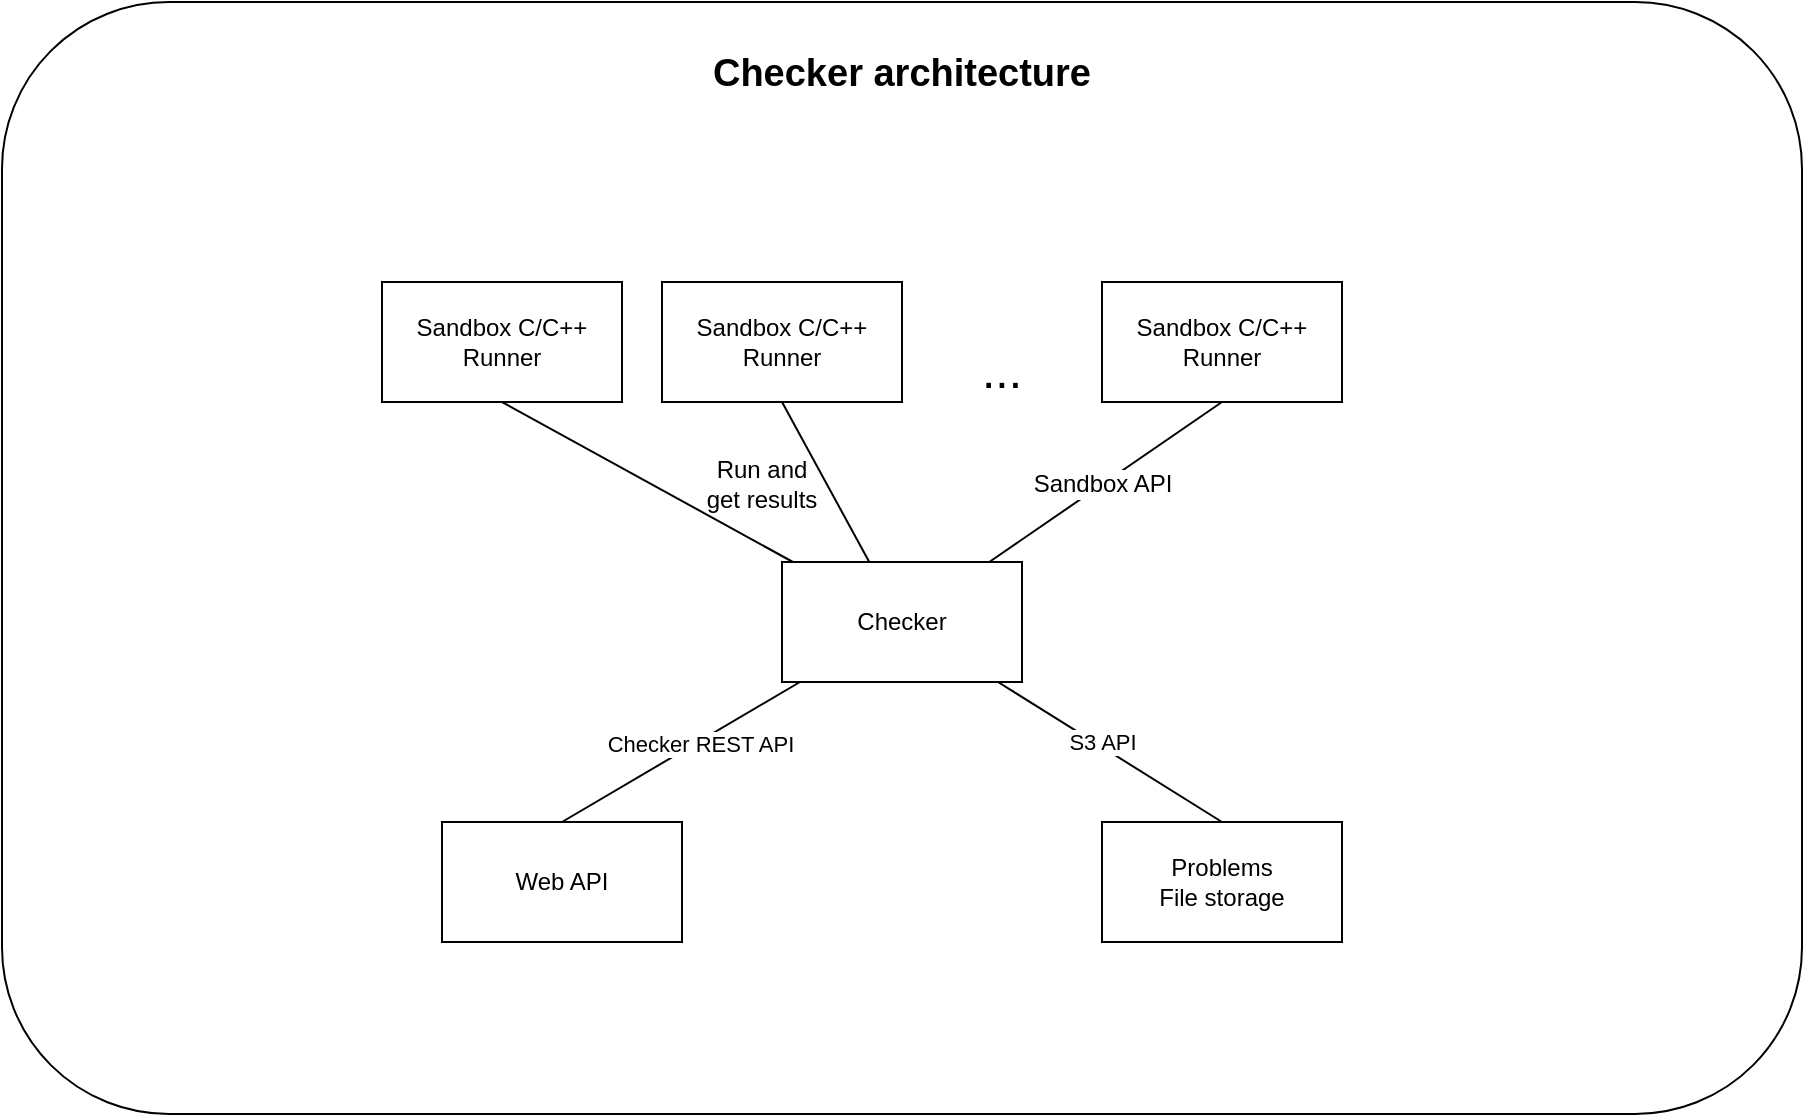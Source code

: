 <mxfile>
    <diagram id="MyT0cGw5b0G6OrqQlNBr" name="Page-1">
        <mxGraphModel dx="1340" dy="779" grid="1" gridSize="10" guides="1" tooltips="1" connect="1" arrows="1" fold="1" page="1" pageScale="1" pageWidth="850" pageHeight="1100" math="0" shadow="0">
            <root>
                <mxCell id="0"/>
                <mxCell id="1" parent="0"/>
                <mxCell id="2" value="" style="rounded=1;whiteSpace=wrap;html=1;" vertex="1" parent="1">
                    <mxGeometry x="40" y="250" width="900" height="556" as="geometry"/>
                </mxCell>
                <mxCell id="3" value="Checker architecture" style="text;html=1;strokeColor=none;fillColor=none;align=center;verticalAlign=middle;whiteSpace=wrap;rounded=0;fontSize=19;fontStyle=1" vertex="1" parent="1">
                    <mxGeometry x="340" y="271" width="300" height="30" as="geometry"/>
                </mxCell>
                <mxCell id="4" value="Web API" style="rounded=0;whiteSpace=wrap;html=1;" vertex="1" parent="1">
                    <mxGeometry x="260" y="660" width="120" height="60" as="geometry"/>
                </mxCell>
                <mxCell id="5" value="Problems&lt;br&gt;File storage" style="rounded=0;whiteSpace=wrap;html=1;" vertex="1" parent="1">
                    <mxGeometry x="590" y="660" width="120" height="60" as="geometry"/>
                </mxCell>
                <mxCell id="9" style="edgeStyle=none;html=1;entryX=0.5;entryY=0;entryDx=0;entryDy=0;endArrow=none;endFill=0;" edge="1" parent="1" source="6" target="4">
                    <mxGeometry relative="1" as="geometry"/>
                </mxCell>
                <mxCell id="11" value="Checker REST API" style="edgeLabel;html=1;align=center;verticalAlign=middle;resizable=0;points=[];" vertex="1" connectable="0" parent="9">
                    <mxGeometry x="-0.148" y="1" relative="1" as="geometry">
                        <mxPoint as="offset"/>
                    </mxGeometry>
                </mxCell>
                <mxCell id="10" style="edgeStyle=none;html=1;entryX=0.5;entryY=0;entryDx=0;entryDy=0;endArrow=none;endFill=0;" edge="1" parent="1" source="6" target="5">
                    <mxGeometry relative="1" as="geometry"/>
                </mxCell>
                <mxCell id="12" value="S3 API" style="edgeLabel;html=1;align=center;verticalAlign=middle;resizable=0;points=[];" vertex="1" connectable="0" parent="10">
                    <mxGeometry x="0.164" y="-1" relative="1" as="geometry">
                        <mxPoint x="-13" y="-12" as="offset"/>
                    </mxGeometry>
                </mxCell>
                <mxCell id="20" style="edgeStyle=none;html=1;entryX=0.5;entryY=1;entryDx=0;entryDy=0;fontSize=24;endArrow=none;endFill=0;" edge="1" parent="1" source="6" target="13">
                    <mxGeometry relative="1" as="geometry"/>
                </mxCell>
                <mxCell id="21" style="edgeStyle=none;html=1;entryX=0.5;entryY=1;entryDx=0;entryDy=0;fontSize=24;endArrow=none;endFill=0;" edge="1" parent="1" source="6" target="14">
                    <mxGeometry relative="1" as="geometry"/>
                </mxCell>
                <mxCell id="22" style="edgeStyle=none;html=1;entryX=0.5;entryY=1;entryDx=0;entryDy=0;fontSize=24;endArrow=none;endFill=0;" edge="1" parent="1" source="6" target="15">
                    <mxGeometry relative="1" as="geometry"/>
                </mxCell>
                <mxCell id="24" value="Sandbox API" style="edgeLabel;html=1;align=center;verticalAlign=middle;resizable=0;points=[];fontSize=12;" vertex="1" connectable="0" parent="22">
                    <mxGeometry x="-0.215" y="-1" relative="1" as="geometry">
                        <mxPoint x="10" y="-9" as="offset"/>
                    </mxGeometry>
                </mxCell>
                <mxCell id="6" value="Checker" style="rounded=0;whiteSpace=wrap;html=1;" vertex="1" parent="1">
                    <mxGeometry x="430" y="530" width="120" height="60" as="geometry"/>
                </mxCell>
                <mxCell id="13" value="Sandbox C/C++&lt;br&gt;Runner" style="rounded=0;whiteSpace=wrap;html=1;" vertex="1" parent="1">
                    <mxGeometry x="230" y="390" width="120" height="60" as="geometry"/>
                </mxCell>
                <mxCell id="14" value="Sandbox C/C++&lt;br&gt;Runner" style="rounded=0;whiteSpace=wrap;html=1;" vertex="1" parent="1">
                    <mxGeometry x="370" y="390" width="120" height="60" as="geometry"/>
                </mxCell>
                <mxCell id="15" value="Sandbox C/C++&lt;br&gt;Runner" style="rounded=0;whiteSpace=wrap;html=1;" vertex="1" parent="1">
                    <mxGeometry x="590" y="390" width="120" height="60" as="geometry"/>
                </mxCell>
                <mxCell id="16" value="..." style="text;html=1;strokeColor=none;fillColor=none;align=center;verticalAlign=middle;whiteSpace=wrap;rounded=0;fontSize=24;" vertex="1" parent="1">
                    <mxGeometry x="510" y="420" width="60" height="30" as="geometry"/>
                </mxCell>
                <mxCell id="23" value="Run and get results" style="text;html=1;strokeColor=none;fillColor=none;align=center;verticalAlign=middle;whiteSpace=wrap;rounded=0;fontSize=12;" vertex="1" parent="1">
                    <mxGeometry x="390" y="476" width="60" height="30" as="geometry"/>
                </mxCell>
            </root>
        </mxGraphModel>
    </diagram>
</mxfile>